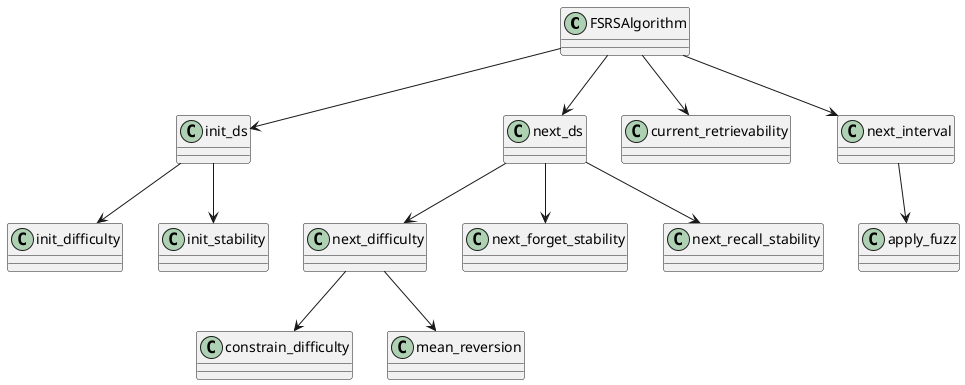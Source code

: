 @startuml FSRSAlgorithmFunctionCalls

FSRSAlgorithm -down-> init_ds
init_ds -down-> init_difficulty
init_ds -down-> init_stability
FSRSAlgorithm -down-> next_ds
FSRSAlgorithm -down-> current_retrievability
FSRSAlgorithm -down-> next_interval
next_interval -down-> apply_fuzz
next_ds -down-> next_difficulty
next_ds -down-> next_forget_stability
next_ds -down-> next_recall_stability
next_difficulty -down-> constrain_difficulty
next_difficulty -down-> mean_reversion

@enduml
